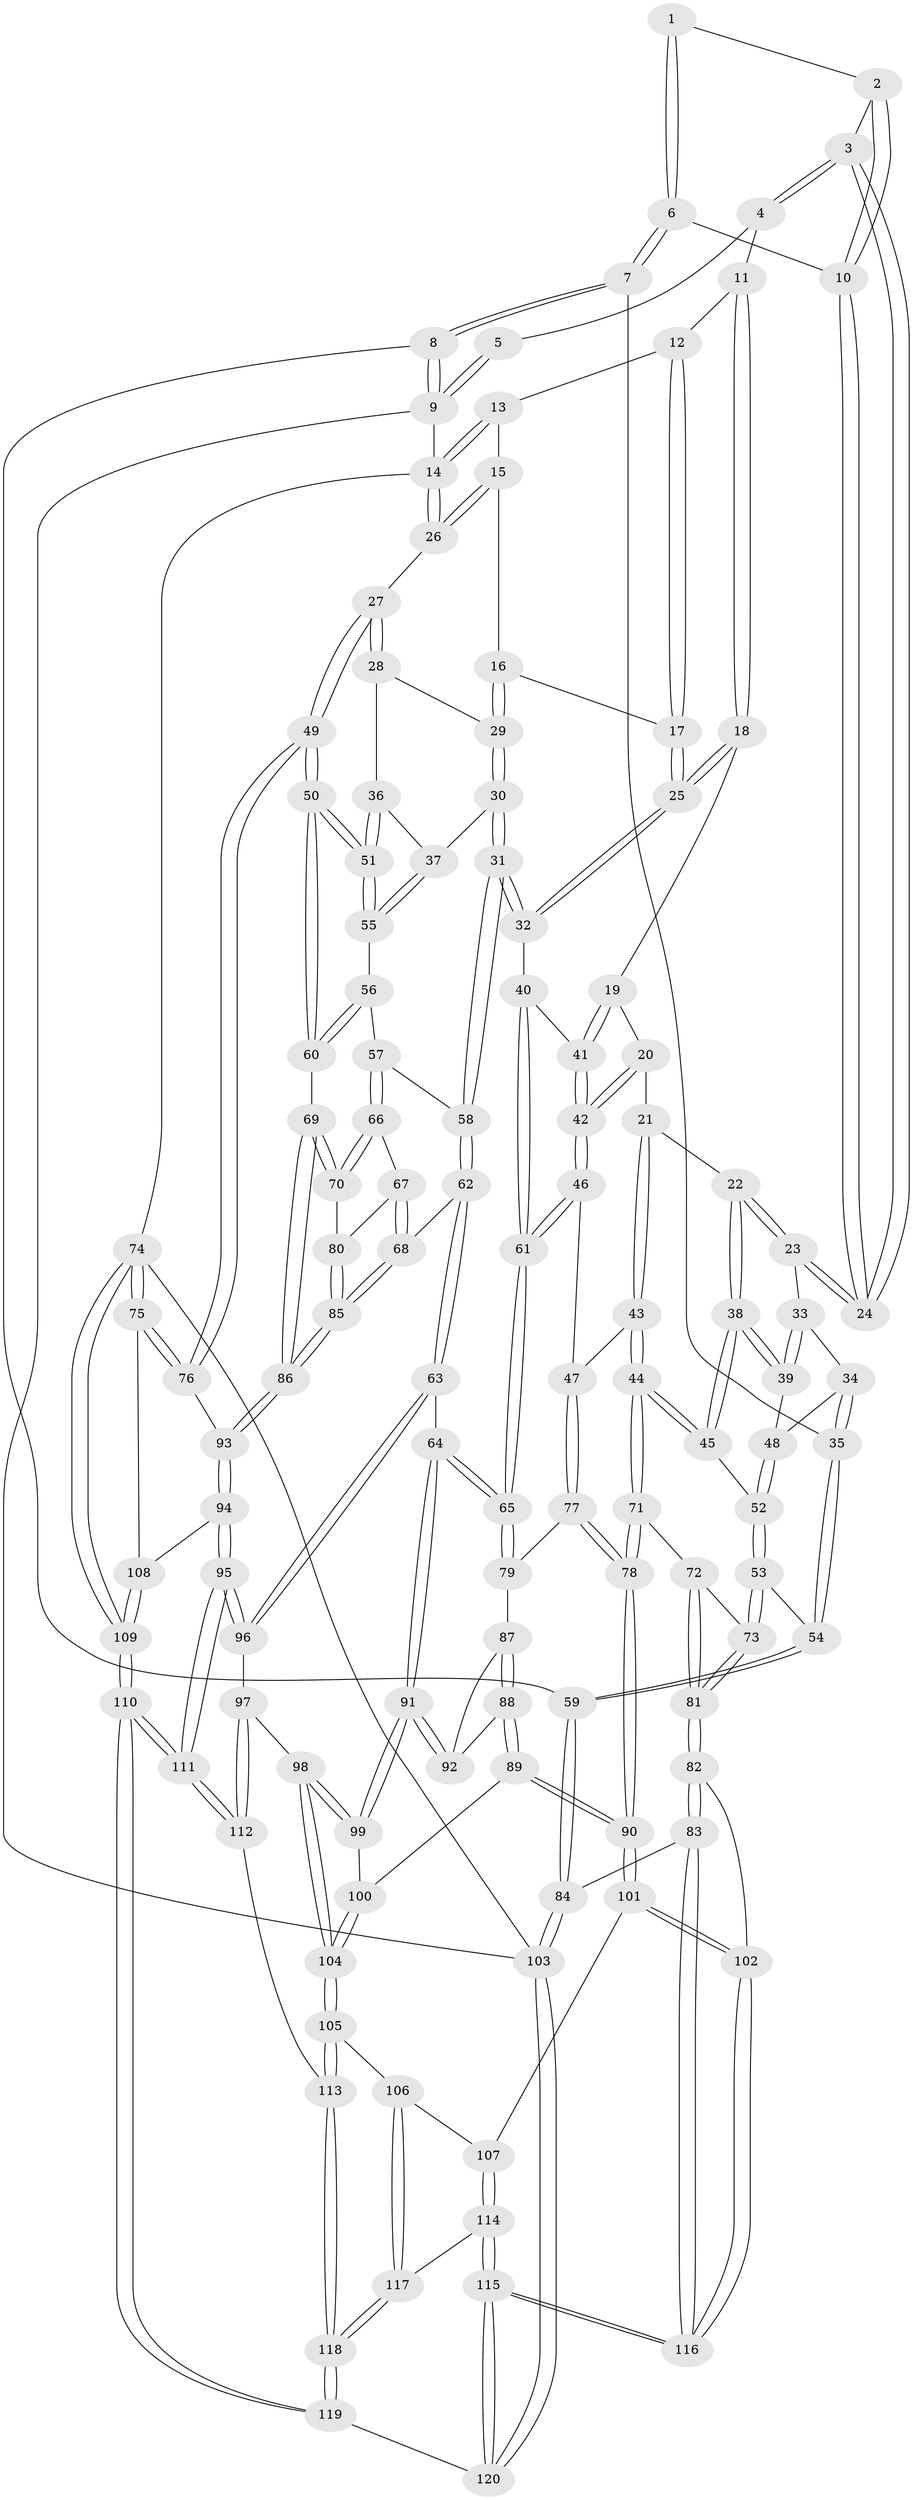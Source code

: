 // coarse degree distribution, {2: 0.041666666666666664, 4: 0.4305555555555556, 5: 0.3055555555555556, 6: 0.08333333333333333, 7: 0.013888888888888888, 3: 0.125}
// Generated by graph-tools (version 1.1) at 2025/52/02/27/25 19:52:38]
// undirected, 120 vertices, 297 edges
graph export_dot {
graph [start="1"]
  node [color=gray90,style=filled];
  1 [pos="+0.08753503532127574+0"];
  2 [pos="+0.10839962040815353+0"];
  3 [pos="+0.23848020841765477+0.08156673108423201"];
  4 [pos="+0.4036904132149774+0"];
  5 [pos="+0.05220221465077087+0"];
  6 [pos="+0.03350890660295183+0.13290800130274646"];
  7 [pos="+0+0.1915506381808163"];
  8 [pos="+0+0.19158620699153206"];
  9 [pos="+0+0"];
  10 [pos="+0.15187665381443813+0.1196244397575183"];
  11 [pos="+0.5052016372417679+0"];
  12 [pos="+0.5762192321704686+0"];
  13 [pos="+0.7521452784979515+0"];
  14 [pos="+1+0"];
  15 [pos="+0.8368741684170183+0.08610768206662797"];
  16 [pos="+0.8268487577894961+0.12330087368094281"];
  17 [pos="+0.6688621957033011+0.10804000642535164"];
  18 [pos="+0.42789999850600713+0.11620090312470233"];
  19 [pos="+0.3947490974551495+0.16194640808847388"];
  20 [pos="+0.35397274260732486+0.17772691810225638"];
  21 [pos="+0.3332827108608827+0.18276126456253614"];
  22 [pos="+0.2684691579794377+0.17945940369307864"];
  23 [pos="+0.23050711927884435+0.1596068149791765"];
  24 [pos="+0.22767535064322456+0.15517997557919327"];
  25 [pos="+0.6433814518003662+0.22361603973690855"];
  26 [pos="+1+0"];
  27 [pos="+1+0.11941413554464979"];
  28 [pos="+0.9278723039358221+0.1673122798911732"];
  29 [pos="+0.8431845886661511+0.1568889853436698"];
  30 [pos="+0.8021997462304216+0.2523594203091388"];
  31 [pos="+0.6780192171510776+0.2985094374127497"];
  32 [pos="+0.6550497416321102+0.2884924163895008"];
  33 [pos="+0.17410867125719434+0.2126871723548529"];
  34 [pos="+0.10097339033688264+0.25221596985757766"];
  35 [pos="+0.04699454173555948+0.2572624145699338"];
  36 [pos="+0.8940080591876607+0.2747679419441179"];
  37 [pos="+0.8266082046110872+0.266716120502599"];
  38 [pos="+0.23261358124659998+0.34273012416676735"];
  39 [pos="+0.1783065786785557+0.29649349157144006"];
  40 [pos="+0.6086827255194537+0.3135400690589819"];
  41 [pos="+0.47263529003762644+0.2797973535928339"];
  42 [pos="+0.39820634119037784+0.3798661952321481"];
  43 [pos="+0.32656696036905536+0.3917856177542934"];
  44 [pos="+0.2743519508517665+0.4021541107874333"];
  45 [pos="+0.23736078162622606+0.3802862248491387"];
  46 [pos="+0.3899545585656043+0.3969609756933356"];
  47 [pos="+0.3832252113379541+0.4014186297287047"];
  48 [pos="+0.14334020616242024+0.2981021148081268"];
  49 [pos="+1+0.40681392475525513"];
  50 [pos="+1+0.4073759781416883"];
  51 [pos="+1+0.4004156905225148"];
  52 [pos="+0.13656137547228492+0.4012311919680582"];
  53 [pos="+0.0936516156860697+0.4206969553344449"];
  54 [pos="+0.08274607048384218+0.41682530671655416"];
  55 [pos="+0.8498853914138461+0.32757202852276546"];
  56 [pos="+0.8443973968514219+0.36508930892728986"];
  57 [pos="+0.7526908831667956+0.39124815785125894"];
  58 [pos="+0.7154800927262184+0.36468009989499217"];
  59 [pos="+0+0.49250598285354763"];
  60 [pos="+0.9674021607761061+0.45002282497757357"];
  61 [pos="+0.5517078249089132+0.4172487277772161"];
  62 [pos="+0.6563133969866989+0.5453122769593092"];
  63 [pos="+0.6435643810688492+0.5495836270604701"];
  64 [pos="+0.5846874762208257+0.5474334210872981"];
  65 [pos="+0.5586924897918135+0.5117262565162826"];
  66 [pos="+0.7726686984469134+0.41959996019011514"];
  67 [pos="+0.7471780832386357+0.4851187306730766"];
  68 [pos="+0.6813333333841582+0.549132453345327"];
  69 [pos="+0.9102271469525681+0.4779788777363345"];
  70 [pos="+0.810352433718886+0.44800663699107646"];
  71 [pos="+0.24569658198330857+0.5989697551179101"];
  72 [pos="+0.1859305437604935+0.5837090106387486"];
  73 [pos="+0.10952991577399225+0.46428088607095963"];
  74 [pos="+1+1"];
  75 [pos="+1+0.8738089101265978"];
  76 [pos="+1+0.503466792145609"];
  77 [pos="+0.4012640073776854+0.47788658024101005"];
  78 [pos="+0.2670048301202625+0.6199079100135891"];
  79 [pos="+0.44416862689459796+0.5137758991433833"];
  80 [pos="+0.7814268654193877+0.5100692856175854"];
  81 [pos="+0+0.6713134486768503"];
  82 [pos="+0+0.6768464088197618"];
  83 [pos="+0+0.6823537475281365"];
  84 [pos="+0+0.6769585244522517"];
  85 [pos="+0.7770164616592101+0.5885048741049791"];
  86 [pos="+0.8202127831287943+0.6227166106669151"];
  87 [pos="+0.43688681883638275+0.5396664576539806"];
  88 [pos="+0.41143174989686976+0.6103245678255141"];
  89 [pos="+0.36504032419886606+0.6646333783096818"];
  90 [pos="+0.29265522070811395+0.6665647145015254"];
  91 [pos="+0.5668899806592516+0.5815798451018619"];
  92 [pos="+0.4881978390373419+0.5917425975690508"];
  93 [pos="+0.834080400866099+0.6851014258049695"];
  94 [pos="+0.8330538754399625+0.6940020920005994"];
  95 [pos="+0.8153471502690811+0.7112580558542202"];
  96 [pos="+0.6851718674078552+0.7087760206174255"];
  97 [pos="+0.6176439102519318+0.7444398071470235"];
  98 [pos="+0.5863066238550559+0.728316899310832"];
  99 [pos="+0.5544075520897648+0.6369391872464012"];
  100 [pos="+0.4092875523064706+0.6856937164360485"];
  101 [pos="+0.26523405420816576+0.7438918904892317"];
  102 [pos="+0.17752575887430758+0.8008427756165185"];
  103 [pos="+0+1"];
  104 [pos="+0.4796958818863503+0.7754683487708467"];
  105 [pos="+0.4722293753760948+0.8146392528494489"];
  106 [pos="+0.439257187114886+0.8379441440222597"];
  107 [pos="+0.30106580876603983+0.7908545766606834"];
  108 [pos="+0.837604819528553+0.6963970053682567"];
  109 [pos="+1+1"];
  110 [pos="+1+1"];
  111 [pos="+0.7698156088695618+0.9177404127577066"];
  112 [pos="+0.6396139513848214+0.868759098170778"];
  113 [pos="+0.5729754609341803+0.9000124755004059"];
  114 [pos="+0.3292168569329059+0.9187655748622964"];
  115 [pos="+0.14062071979965357+1"];
  116 [pos="+0.13868756860023165+0.9361952365571701"];
  117 [pos="+0.4092532814843358+0.9293285803952466"];
  118 [pos="+0.4958591155112618+1"];
  119 [pos="+0.5029756052050339+1"];
  120 [pos="+0.07226175972385318+1"];
  1 -- 2;
  1 -- 6;
  1 -- 6;
  2 -- 3;
  2 -- 10;
  2 -- 10;
  3 -- 4;
  3 -- 4;
  3 -- 24;
  3 -- 24;
  4 -- 5;
  4 -- 11;
  5 -- 9;
  5 -- 9;
  6 -- 7;
  6 -- 7;
  6 -- 10;
  7 -- 8;
  7 -- 8;
  7 -- 35;
  8 -- 9;
  8 -- 9;
  8 -- 59;
  9 -- 14;
  9 -- 103;
  10 -- 24;
  10 -- 24;
  11 -- 12;
  11 -- 18;
  11 -- 18;
  12 -- 13;
  12 -- 17;
  12 -- 17;
  13 -- 14;
  13 -- 14;
  13 -- 15;
  14 -- 26;
  14 -- 26;
  14 -- 74;
  15 -- 16;
  15 -- 26;
  15 -- 26;
  16 -- 17;
  16 -- 29;
  16 -- 29;
  17 -- 25;
  17 -- 25;
  18 -- 19;
  18 -- 25;
  18 -- 25;
  19 -- 20;
  19 -- 41;
  19 -- 41;
  20 -- 21;
  20 -- 42;
  20 -- 42;
  21 -- 22;
  21 -- 43;
  21 -- 43;
  22 -- 23;
  22 -- 23;
  22 -- 38;
  22 -- 38;
  23 -- 24;
  23 -- 24;
  23 -- 33;
  25 -- 32;
  25 -- 32;
  26 -- 27;
  27 -- 28;
  27 -- 28;
  27 -- 49;
  27 -- 49;
  28 -- 29;
  28 -- 36;
  29 -- 30;
  29 -- 30;
  30 -- 31;
  30 -- 31;
  30 -- 37;
  31 -- 32;
  31 -- 32;
  31 -- 58;
  31 -- 58;
  32 -- 40;
  33 -- 34;
  33 -- 39;
  33 -- 39;
  34 -- 35;
  34 -- 35;
  34 -- 48;
  35 -- 54;
  35 -- 54;
  36 -- 37;
  36 -- 51;
  36 -- 51;
  37 -- 55;
  37 -- 55;
  38 -- 39;
  38 -- 39;
  38 -- 45;
  38 -- 45;
  39 -- 48;
  40 -- 41;
  40 -- 61;
  40 -- 61;
  41 -- 42;
  41 -- 42;
  42 -- 46;
  42 -- 46;
  43 -- 44;
  43 -- 44;
  43 -- 47;
  44 -- 45;
  44 -- 45;
  44 -- 71;
  44 -- 71;
  45 -- 52;
  46 -- 47;
  46 -- 61;
  46 -- 61;
  47 -- 77;
  47 -- 77;
  48 -- 52;
  48 -- 52;
  49 -- 50;
  49 -- 50;
  49 -- 76;
  49 -- 76;
  50 -- 51;
  50 -- 51;
  50 -- 60;
  50 -- 60;
  51 -- 55;
  51 -- 55;
  52 -- 53;
  52 -- 53;
  53 -- 54;
  53 -- 73;
  53 -- 73;
  54 -- 59;
  54 -- 59;
  55 -- 56;
  56 -- 57;
  56 -- 60;
  56 -- 60;
  57 -- 58;
  57 -- 66;
  57 -- 66;
  58 -- 62;
  58 -- 62;
  59 -- 84;
  59 -- 84;
  60 -- 69;
  61 -- 65;
  61 -- 65;
  62 -- 63;
  62 -- 63;
  62 -- 68;
  63 -- 64;
  63 -- 96;
  63 -- 96;
  64 -- 65;
  64 -- 65;
  64 -- 91;
  64 -- 91;
  65 -- 79;
  65 -- 79;
  66 -- 67;
  66 -- 70;
  66 -- 70;
  67 -- 68;
  67 -- 68;
  67 -- 80;
  68 -- 85;
  68 -- 85;
  69 -- 70;
  69 -- 70;
  69 -- 86;
  69 -- 86;
  70 -- 80;
  71 -- 72;
  71 -- 78;
  71 -- 78;
  72 -- 73;
  72 -- 81;
  72 -- 81;
  73 -- 81;
  73 -- 81;
  74 -- 75;
  74 -- 75;
  74 -- 109;
  74 -- 109;
  74 -- 103;
  75 -- 76;
  75 -- 76;
  75 -- 108;
  76 -- 93;
  77 -- 78;
  77 -- 78;
  77 -- 79;
  78 -- 90;
  78 -- 90;
  79 -- 87;
  80 -- 85;
  80 -- 85;
  81 -- 82;
  81 -- 82;
  82 -- 83;
  82 -- 83;
  82 -- 102;
  83 -- 84;
  83 -- 116;
  83 -- 116;
  84 -- 103;
  84 -- 103;
  85 -- 86;
  85 -- 86;
  86 -- 93;
  86 -- 93;
  87 -- 88;
  87 -- 88;
  87 -- 92;
  88 -- 89;
  88 -- 89;
  88 -- 92;
  89 -- 90;
  89 -- 90;
  89 -- 100;
  90 -- 101;
  90 -- 101;
  91 -- 92;
  91 -- 92;
  91 -- 99;
  91 -- 99;
  93 -- 94;
  93 -- 94;
  94 -- 95;
  94 -- 95;
  94 -- 108;
  95 -- 96;
  95 -- 96;
  95 -- 111;
  95 -- 111;
  96 -- 97;
  97 -- 98;
  97 -- 112;
  97 -- 112;
  98 -- 99;
  98 -- 99;
  98 -- 104;
  98 -- 104;
  99 -- 100;
  100 -- 104;
  100 -- 104;
  101 -- 102;
  101 -- 102;
  101 -- 107;
  102 -- 116;
  102 -- 116;
  103 -- 120;
  103 -- 120;
  104 -- 105;
  104 -- 105;
  105 -- 106;
  105 -- 113;
  105 -- 113;
  106 -- 107;
  106 -- 117;
  106 -- 117;
  107 -- 114;
  107 -- 114;
  108 -- 109;
  108 -- 109;
  109 -- 110;
  109 -- 110;
  110 -- 111;
  110 -- 111;
  110 -- 119;
  110 -- 119;
  111 -- 112;
  111 -- 112;
  112 -- 113;
  113 -- 118;
  113 -- 118;
  114 -- 115;
  114 -- 115;
  114 -- 117;
  115 -- 116;
  115 -- 116;
  115 -- 120;
  115 -- 120;
  117 -- 118;
  117 -- 118;
  118 -- 119;
  118 -- 119;
  119 -- 120;
}
